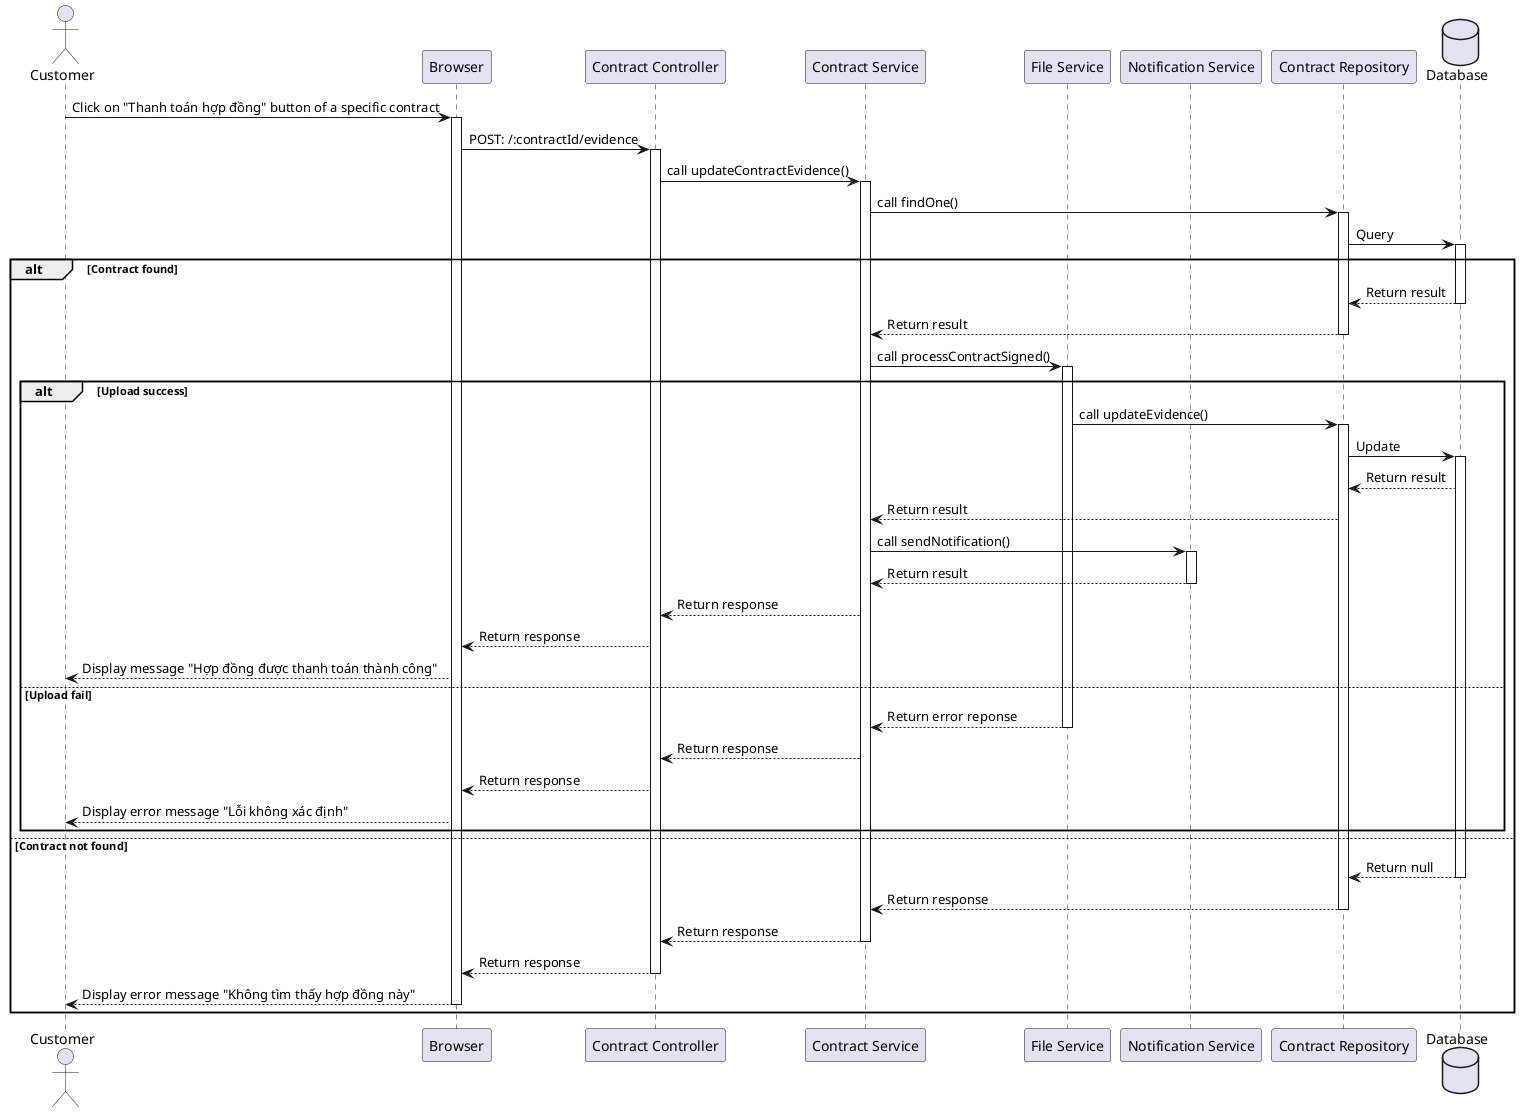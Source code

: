 @startuml
actor Customer as A
participant "Browser" as B
participant "Contract Controller" as C
participant "Contract Service" as D
participant "File Service" as E
participant "Notification Service" as F
participant "Contract Repository" as G
database "Database" as H

A -> B++: Click on "Thanh toán hợp đồng" button of a specific contract
B -> C++: POST: /:contractId/evidence
C -> D++: call updateContractEvidence()
D -> G++: call findOne()
G -> H++: Query
alt Contract found
    H --> G--: Return result
    G --> D--: Return result
    D -> E++: call processContractSigned()
    alt Upload success
        E -> G++: call updateEvidence()
        G -> H++: Update
        H --> G: Return result
        G --> D: Return result
        D -> F++: call sendNotification()
        F --> D--: Return result
        D --> C: Return response
        C --> B: Return response
        B --> A: Display message "Hợp đồng được thanh toán thành công"
    else Upload fail
        E --> D--: Return error reponse
        D --> C: Return response
        C --> B: Return response
        B --> A: Display error message "Lỗi không xác định"
    end
else Contract not found
    H --> G--: Return null
    G --> D--: Return response
    D --> C--: Return response
    C --> B--: Return response
    B --> A--: Display error message "Không tìm thấy hợp đồng này"
end
@enduml
